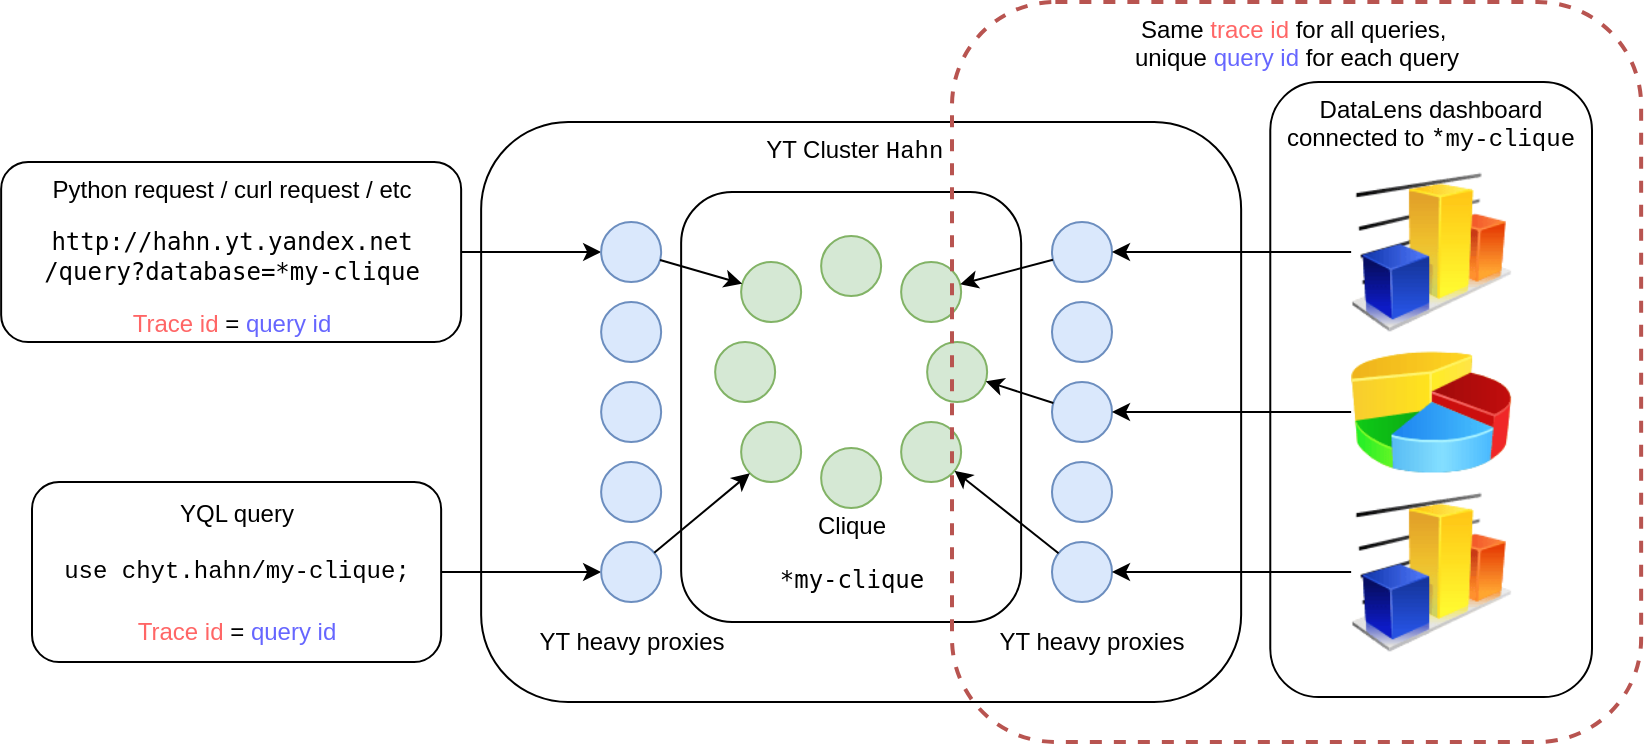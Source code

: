 <mxfile version="12.7.0" type="device" pages="2"><diagram id="E6HP-BdUFiGKaWZftfLU" name="Page-1"><mxGraphModel dx="1006" dy="1658" grid="1" gridSize="10" guides="1" tooltips="1" connect="1" arrows="1" fold="1" page="1" pageScale="1" pageWidth="850" pageHeight="1100" math="0" shadow="0"><root><mxCell id="0"/><mxCell id="1" parent="0"/><mxCell id="5rjUN3mEvSzzfF9PLUGD-11" value="YT Cluster &lt;font face=&quot;Courier New&quot;&gt;Hahn&amp;nbsp;&lt;br&gt;&lt;/font&gt;" style="rounded=1;whiteSpace=wrap;html=1;verticalAlign=top;" parent="1" vertex="1"><mxGeometry x="254.57" y="60" width="380" height="290" as="geometry"/></mxCell><mxCell id="5rjUN3mEvSzzfF9PLUGD-36" style="rounded=0;orthogonalLoop=1;jettySize=auto;html=1;" parent="1" source="5rjUN3mEvSzzfF9PLUGD-3" target="5rjUN3mEvSzzfF9PLUGD-15" edge="1"><mxGeometry relative="1" as="geometry"/></mxCell><mxCell id="5rjUN3mEvSzzfF9PLUGD-3" value="YQL query&lt;br&gt;&lt;br&gt;&lt;font face=&quot;Courier New&quot;&gt;use chyt.hahn/my-clique;&lt;br&gt;&lt;br&gt;&lt;/font&gt;&lt;font face=&quot;Helvetica&quot; color=&quot;#ff6666&quot; style=&quot;white-space: pre&quot;&gt;Trace id &lt;/font&gt;&lt;span&gt;=&amp;nbsp;&lt;/span&gt;&lt;font color=&quot;#6666ff&quot;&gt;query id&lt;/font&gt;" style="rounded=1;whiteSpace=wrap;html=1;" parent="1" vertex="1"><mxGeometry x="30" y="240" width="204.57" height="90" as="geometry"/></mxCell><mxCell id="5rjUN3mEvSzzfF9PLUGD-37" style="edgeStyle=none;rounded=0;orthogonalLoop=1;jettySize=auto;html=1;" parent="1" source="5rjUN3mEvSzzfF9PLUGD-4" target="5rjUN3mEvSzzfF9PLUGD-25" edge="1"><mxGeometry relative="1" as="geometry"/></mxCell><mxCell id="5rjUN3mEvSzzfF9PLUGD-4" value="Python request / curl request / etc&lt;br&gt;&lt;pre&gt;http://hahn.yt.yandex.net&lt;br&gt;/query?database=*my-clique&lt;br&gt;&lt;p&gt;&lt;font face=&quot;Helvetica&quot; color=&quot;#ff6666&quot;&gt;Trace id &lt;/font&gt;&lt;span style=&quot;font-family: &amp;#34;helvetica&amp;#34; ; white-space: normal&quot;&gt;=&amp;nbsp;&lt;/span&gt;&lt;font color=&quot;#6666ff&quot; style=&quot;font-family: &amp;#34;helvetica&amp;#34; ; white-space: normal&quot;&gt;&lt;font face=&quot;Helvetica&quot;&gt;query id&lt;/font&gt;&lt;/font&gt;&lt;/p&gt;&lt;/pre&gt;" style="rounded=1;whiteSpace=wrap;html=1;verticalAlign=top;align=center;" parent="1" vertex="1"><mxGeometry x="14.57" y="80" width="230" height="90" as="geometry"/></mxCell><mxCell id="5rjUN3mEvSzzfF9PLUGD-13" value="YT heavy proxies" style="text;html=1;strokeColor=none;fillColor=none;align=center;verticalAlign=middle;whiteSpace=wrap;rounded=0;dashed=1;" parent="1" vertex="1"><mxGeometry x="279.57" y="310" width="100" height="20" as="geometry"/></mxCell><mxCell id="5rjUN3mEvSzzfF9PLUGD-15" value="" style="ellipse;whiteSpace=wrap;html=1;aspect=fixed;fillColor=#dae8fc;strokeColor=#6c8ebf;" parent="1" vertex="1"><mxGeometry x="314.57" y="270" width="30" height="30" as="geometry"/></mxCell><mxCell id="5rjUN3mEvSzzfF9PLUGD-16" value="" style="ellipse;whiteSpace=wrap;html=1;aspect=fixed;fillColor=#dae8fc;strokeColor=#6c8ebf;" parent="1" vertex="1"><mxGeometry x="314.57" y="190" width="30" height="30" as="geometry"/></mxCell><mxCell id="5rjUN3mEvSzzfF9PLUGD-23" value="" style="ellipse;whiteSpace=wrap;html=1;aspect=fixed;fillColor=#dae8fc;strokeColor=#6c8ebf;" parent="1" vertex="1"><mxGeometry x="540" y="110" width="30" height="30" as="geometry"/></mxCell><mxCell id="5rjUN3mEvSzzfF9PLUGD-25" value="" style="ellipse;whiteSpace=wrap;html=1;aspect=fixed;fillColor=#dae8fc;strokeColor=#6c8ebf;" parent="1" vertex="1"><mxGeometry x="314.57" y="110" width="30" height="30" as="geometry"/></mxCell><mxCell id="5rjUN3mEvSzzfF9PLUGD-26" value="" style="ellipse;whiteSpace=wrap;html=1;aspect=fixed;fillColor=#dae8fc;strokeColor=#6c8ebf;" parent="1" vertex="1"><mxGeometry x="314.57" y="150" width="30" height="30" as="geometry"/></mxCell><mxCell id="5rjUN3mEvSzzfF9PLUGD-27" value="" style="ellipse;whiteSpace=wrap;html=1;aspect=fixed;fillColor=#dae8fc;strokeColor=#6c8ebf;" parent="1" vertex="1"><mxGeometry x="314.57" y="230" width="30" height="30" as="geometry"/></mxCell><mxCell id="5rjUN3mEvSzzfF9PLUGD-28" value="" style="ellipse;whiteSpace=wrap;html=1;aspect=fixed;fillColor=#dae8fc;strokeColor=#6c8ebf;" parent="1" vertex="1"><mxGeometry x="540" y="190" width="30" height="30" as="geometry"/></mxCell><mxCell id="5rjUN3mEvSzzfF9PLUGD-29" value="" style="ellipse;whiteSpace=wrap;html=1;aspect=fixed;fillColor=#dae8fc;strokeColor=#6c8ebf;" parent="1" vertex="1"><mxGeometry x="540" y="270" width="30" height="30" as="geometry"/></mxCell><mxCell id="5rjUN3mEvSzzfF9PLUGD-30" value="" style="ellipse;whiteSpace=wrap;html=1;aspect=fixed;fillColor=#dae8fc;strokeColor=#6c8ebf;" parent="1" vertex="1"><mxGeometry x="540" y="230" width="30" height="30" as="geometry"/></mxCell><mxCell id="5rjUN3mEvSzzfF9PLUGD-31" value="" style="ellipse;whiteSpace=wrap;html=1;aspect=fixed;fillColor=#dae8fc;strokeColor=#6c8ebf;" parent="1" vertex="1"><mxGeometry x="540" y="150" width="30" height="30" as="geometry"/></mxCell><mxCell id="5rjUN3mEvSzzfF9PLUGD-6" value="DataLens dashboard&lt;br&gt;connected to &lt;font face=&quot;Courier New&quot;&gt;*my-clique&lt;/font&gt;" style="rounded=1;whiteSpace=wrap;html=1;verticalAlign=top;" parent="1" vertex="1"><mxGeometry x="649.14" y="40" width="160.86" height="307.5" as="geometry"/></mxCell><mxCell id="5rjUN3mEvSzzfF9PLUGD-7" value="" style="image;html=1;labelBackgroundColor=#ffffff;image=img/lib/clip_art/finance/Graph_128x128.png" parent="1" vertex="1"><mxGeometry x="689.57" y="85" width="80" height="80" as="geometry"/></mxCell><mxCell id="5rjUN3mEvSzzfF9PLUGD-8" value="" style="image;html=1;labelBackgroundColor=#ffffff;image=img/lib/clip_art/finance/Pie_Chart_128x128.png" parent="1" vertex="1"><mxGeometry x="689.57" y="165" width="80" height="80" as="geometry"/></mxCell><mxCell id="5rjUN3mEvSzzfF9PLUGD-9" value="" style="image;html=1;labelBackgroundColor=#ffffff;image=img/lib/clip_art/finance/Graph_128x128.png" parent="1" vertex="1"><mxGeometry x="689.57" y="245" width="80" height="80" as="geometry"/></mxCell><mxCell id="5rjUN3mEvSzzfF9PLUGD-38" style="edgeStyle=none;rounded=0;orthogonalLoop=1;jettySize=auto;html=1;exitX=0;exitY=0.5;exitDx=0;exitDy=0;entryX=1;entryY=0.5;entryDx=0;entryDy=0;" parent="1" source="5rjUN3mEvSzzfF9PLUGD-7" target="5rjUN3mEvSzzfF9PLUGD-23" edge="1"><mxGeometry relative="1" as="geometry"/></mxCell><mxCell id="5rjUN3mEvSzzfF9PLUGD-39" style="edgeStyle=none;rounded=0;orthogonalLoop=1;jettySize=auto;html=1;exitX=0;exitY=0.5;exitDx=0;exitDy=0;entryX=1;entryY=0.5;entryDx=0;entryDy=0;" parent="1" source="5rjUN3mEvSzzfF9PLUGD-8" target="5rjUN3mEvSzzfF9PLUGD-28" edge="1"><mxGeometry relative="1" as="geometry"/></mxCell><mxCell id="5rjUN3mEvSzzfF9PLUGD-40" style="edgeStyle=none;rounded=0;orthogonalLoop=1;jettySize=auto;html=1;entryX=1;entryY=0.5;entryDx=0;entryDy=0;" parent="1" source="5rjUN3mEvSzzfF9PLUGD-9" target="5rjUN3mEvSzzfF9PLUGD-29" edge="1"><mxGeometry relative="1" as="geometry"/></mxCell><mxCell id="5rjUN3mEvSzzfF9PLUGD-61" value="YT heavy proxies" style="text;html=1;strokeColor=none;fillColor=none;align=center;verticalAlign=middle;whiteSpace=wrap;rounded=0;dashed=1;" parent="1" vertex="1"><mxGeometry x="510" y="310" width="100" height="20" as="geometry"/></mxCell><mxCell id="5rjUN3mEvSzzfF9PLUGD-56" value="" style="group" parent="1" vertex="1" connectable="0"><mxGeometry x="374.57" y="115" width="150" height="195" as="geometry"/></mxCell><mxCell id="5rjUN3mEvSzzfF9PLUGD-50" value="&lt;pre&gt;&lt;p&gt;&lt;font face=&quot;Helvetica&quot;&gt;Clique&lt;/font&gt;&lt;/p&gt;*my-clique&lt;/pre&gt;" style="rounded=1;whiteSpace=wrap;html=1;verticalAlign=bottom;" parent="5rjUN3mEvSzzfF9PLUGD-56" vertex="1"><mxGeometry x="-20" y="-20" width="170" height="215" as="geometry"/></mxCell><mxCell id="5rjUN3mEvSzzfF9PLUGD-42" value="" style="ellipse;whiteSpace=wrap;html=1;aspect=fixed;fillColor=#d5e8d4;strokeColor=#82b366;" parent="5rjUN3mEvSzzfF9PLUGD-56" vertex="1"><mxGeometry x="10" y="15" width="30" height="30" as="geometry"/></mxCell><mxCell id="5rjUN3mEvSzzfF9PLUGD-43" value="" style="ellipse;whiteSpace=wrap;html=1;aspect=fixed;fillColor=#d5e8d4;strokeColor=#82b366;" parent="5rjUN3mEvSzzfF9PLUGD-56" vertex="1"><mxGeometry x="50" y="2" width="30" height="30" as="geometry"/></mxCell><mxCell id="5rjUN3mEvSzzfF9PLUGD-44" value="" style="ellipse;whiteSpace=wrap;html=1;aspect=fixed;fillColor=#d5e8d4;strokeColor=#82b366;" parent="5rjUN3mEvSzzfF9PLUGD-56" vertex="1"><mxGeometry x="90" y="15" width="30" height="30" as="geometry"/></mxCell><mxCell id="5rjUN3mEvSzzfF9PLUGD-45" value="" style="ellipse;whiteSpace=wrap;html=1;aspect=fixed;fillColor=#d5e8d4;strokeColor=#82b366;" parent="5rjUN3mEvSzzfF9PLUGD-56" vertex="1"><mxGeometry x="-3" y="55" width="30" height="30" as="geometry"/></mxCell><mxCell id="5rjUN3mEvSzzfF9PLUGD-46" value="" style="ellipse;whiteSpace=wrap;html=1;aspect=fixed;fillColor=#d5e8d4;strokeColor=#82b366;" parent="5rjUN3mEvSzzfF9PLUGD-56" vertex="1"><mxGeometry x="90" y="95" width="30" height="30" as="geometry"/></mxCell><mxCell id="5rjUN3mEvSzzfF9PLUGD-47" value="" style="ellipse;whiteSpace=wrap;html=1;aspect=fixed;fillColor=#d5e8d4;strokeColor=#82b366;" parent="5rjUN3mEvSzzfF9PLUGD-56" vertex="1"><mxGeometry x="50" y="108" width="30" height="30" as="geometry"/></mxCell><mxCell id="5rjUN3mEvSzzfF9PLUGD-48" value="" style="ellipse;whiteSpace=wrap;html=1;aspect=fixed;fillColor=#d5e8d4;strokeColor=#82b366;" parent="5rjUN3mEvSzzfF9PLUGD-56" vertex="1"><mxGeometry x="103" y="55" width="30" height="30" as="geometry"/></mxCell><mxCell id="5rjUN3mEvSzzfF9PLUGD-49" value="" style="ellipse;whiteSpace=wrap;html=1;aspect=fixed;fillColor=#d5e8d4;strokeColor=#82b366;" parent="5rjUN3mEvSzzfF9PLUGD-56" vertex="1"><mxGeometry x="10" y="95" width="30" height="30" as="geometry"/></mxCell><mxCell id="5rjUN3mEvSzzfF9PLUGD-55" style="edgeStyle=none;rounded=0;orthogonalLoop=1;jettySize=auto;html=1;entryX=0;entryY=1;entryDx=0;entryDy=0;" parent="1" source="5rjUN3mEvSzzfF9PLUGD-15" target="5rjUN3mEvSzzfF9PLUGD-49" edge="1"><mxGeometry relative="1" as="geometry"><mxPoint x="384.57" y="220" as="targetPoint"/></mxGeometry></mxCell><mxCell id="5rjUN3mEvSzzfF9PLUGD-54" style="edgeStyle=none;rounded=0;orthogonalLoop=1;jettySize=auto;html=1;" parent="1" source="5rjUN3mEvSzzfF9PLUGD-25" target="5rjUN3mEvSzzfF9PLUGD-42" edge="1"><mxGeometry relative="1" as="geometry"><mxPoint x="334.57" y="90" as="sourcePoint"/></mxGeometry></mxCell><mxCell id="5rjUN3mEvSzzfF9PLUGD-51" style="edgeStyle=none;rounded=0;orthogonalLoop=1;jettySize=auto;html=1;" parent="1" source="5rjUN3mEvSzzfF9PLUGD-23" target="5rjUN3mEvSzzfF9PLUGD-44" edge="1"><mxGeometry relative="1" as="geometry"/></mxCell><mxCell id="5rjUN3mEvSzzfF9PLUGD-62" style="edgeStyle=none;rounded=0;orthogonalLoop=1;jettySize=auto;html=1;" parent="1" source="5rjUN3mEvSzzfF9PLUGD-28" target="5rjUN3mEvSzzfF9PLUGD-48" edge="1"><mxGeometry relative="1" as="geometry"/></mxCell><mxCell id="5rjUN3mEvSzzfF9PLUGD-53" style="edgeStyle=none;rounded=0;orthogonalLoop=1;jettySize=auto;html=1;" parent="1" source="5rjUN3mEvSzzfF9PLUGD-29" target="5rjUN3mEvSzzfF9PLUGD-46" edge="1"><mxGeometry relative="1" as="geometry"/></mxCell><mxCell id="5rjUN3mEvSzzfF9PLUGD-66" value="&lt;span style=&quot;white-space: normal&quot;&gt;Same &lt;font color=&quot;#ff6666&quot;&gt;trace id&lt;/font&gt; for all queries,&amp;nbsp;&lt;/span&gt;&lt;br style=&quot;white-space: normal&quot;&gt;&lt;span style=&quot;white-space: normal&quot;&gt;unique &lt;font color=&quot;#6666ff&quot;&gt;query id&lt;/font&gt; for each query&lt;/span&gt;" style="rounded=1;whiteSpace=wrap;html=1;fillColor=none;strokeColor=#b85450;dashed=1;strokeWidth=2;verticalAlign=top;" parent="1" vertex="1"><mxGeometry x="490" width="344.57" height="370" as="geometry"/></mxCell></root></mxGraphModel></diagram><diagram id="N2XRCeqmINrS0JdPIC1Q" name="Page-2"><mxGraphModel dx="982" dy="545" grid="1" gridSize="10" guides="1" tooltips="1" connect="1" arrows="1" fold="1" page="1" pageScale="1" pageWidth="850" pageHeight="1100" math="0" shadow="0"><root><mxCell id="sblOLTz3TRnqmRi150an-0"/><mxCell id="sblOLTz3TRnqmRi150an-1" parent="sblOLTz3TRnqmRi150an-0"/><mxCell id="CvsbB0u-JNr7kAAiWtOM-25" value="&lt;pre&gt;&lt;p&gt;&lt;font face=&quot;Helvetica&quot;&gt;Clique&lt;/font&gt;&lt;/p&gt;*my-clique&lt;/pre&gt;" style="rounded=1;whiteSpace=wrap;html=1;verticalAlign=bottom;" vertex="1" parent="sblOLTz3TRnqmRi150an-1"><mxGeometry x="263.199" y="10" width="320" height="350" as="geometry"/></mxCell><mxCell id="CvsbB0u-JNr7kAAiWtOM-26" value="" style="ellipse;whiteSpace=wrap;html=1;aspect=fixed;fillColor=#d5e8d4;strokeColor=#82b366;" vertex="1" parent="sblOLTz3TRnqmRi150an-1"><mxGeometry x="341.894" y="111.366" width="25" height="25" as="geometry"/></mxCell><mxCell id="CvsbB0u-JNr7kAAiWtOM-27" value="" style="ellipse;whiteSpace=wrap;html=1;aspect=fixed;fillColor=#d5e8d4;strokeColor=#82b366;" vertex="1" parent="sblOLTz3TRnqmRi150an-1"><mxGeometry x="407.831" y="89.937" width="25" height="25" as="geometry"/></mxCell><mxCell id="CvsbB0u-JNr7kAAiWtOM-28" value="" style="ellipse;whiteSpace=wrap;html=1;aspect=fixed;fillColor=#d5e8d4;strokeColor=#82b366;" vertex="1" parent="sblOLTz3TRnqmRi150an-1"><mxGeometry x="473.768" y="111.366" width="25" height="25" as="geometry"/></mxCell><mxCell id="CvsbB0u-JNr7kAAiWtOM-29" value="" style="ellipse;whiteSpace=wrap;html=1;aspect=fixed;fillColor=#d5e8d4;strokeColor=#82b366;" vertex="1" parent="sblOLTz3TRnqmRi150an-1"><mxGeometry x="320.464" y="177.303" width="25" height="25" as="geometry"/></mxCell><mxCell id="CvsbB0u-JNr7kAAiWtOM-30" value="" style="ellipse;whiteSpace=wrap;html=1;aspect=fixed;fillColor=#d5e8d4;strokeColor=#82b366;" vertex="1" parent="sblOLTz3TRnqmRi150an-1"><mxGeometry x="473.768" y="243.239" width="25" height="25" as="geometry"/></mxCell><mxCell id="CvsbB0u-JNr7kAAiWtOM-32" value="" style="ellipse;whiteSpace=wrap;html=1;aspect=fixed;fillColor=#d5e8d4;strokeColor=#82b366;" vertex="1" parent="sblOLTz3TRnqmRi150an-1"><mxGeometry x="495.198" y="177.303" width="25" height="25" as="geometry"/></mxCell><mxCell id="CvsbB0u-JNr7kAAiWtOM-33" value="" style="ellipse;whiteSpace=wrap;html=1;aspect=fixed;fillColor=#d5e8d4;strokeColor=#82b366;" vertex="1" parent="sblOLTz3TRnqmRi150an-1"><mxGeometry x="341.894" y="243.239" width="25" height="25" as="geometry"/></mxCell><mxCell id="CvsbB0u-JNr7kAAiWtOM-41" value="" style="ellipse;whiteSpace=wrap;html=1;aspect=fixed;fillColor=#d5e8d4;strokeColor=#82b366;" vertex="1" parent="sblOLTz3TRnqmRi150an-1"><mxGeometry x="407.831" y="264.668" width="25" height="25" as="geometry"/></mxCell><mxCell id="w3fDEzrjiLu58C-LTdxr-3" value="" style="endArrow=classic;html=1;strokeColor=#BFA34D;" edge="1" parent="sblOLTz3TRnqmRi150an-1" source="CvsbB0u-JNr7kAAiWtOM-29" target="CvsbB0u-JNr7kAAiWtOM-32"><mxGeometry width="50" height="50" relative="1" as="geometry"><mxPoint x="366.89" y="214.8" as="sourcePoint"/><mxPoint x="416.89" y="164.8" as="targetPoint"/></mxGeometry></mxCell><mxCell id="w3fDEzrjiLu58C-LTdxr-4" value="" style="endArrow=classic;html=1;strokeColor=#BFA34D;" edge="1" parent="sblOLTz3TRnqmRi150an-1" source="CvsbB0u-JNr7kAAiWtOM-29" target="CvsbB0u-JNr7kAAiWtOM-33"><mxGeometry width="50" height="50" relative="1" as="geometry"><mxPoint x="170" y="450" as="sourcePoint"/><mxPoint x="220" y="400" as="targetPoint"/></mxGeometry></mxCell><mxCell id="w3fDEzrjiLu58C-LTdxr-8" value="Each secondary query has its own unique&amp;nbsp;&lt;font color=&quot;#6666ff&quot;&gt;query id&lt;/font&gt;&amp;nbsp;&lt;br&gt;but also remembers query id of the initial query.&lt;br&gt;Initial &amp;amp; all secondary queries share same &lt;font color=&quot;#ff6666&quot;&gt;trace id&lt;/font&gt;" style="text;html=1;" vertex="1" parent="sblOLTz3TRnqmRi150an-1"><mxGeometry x="285.33" y="20" width="270" height="60" as="geometry"/></mxCell><mxCell id="VHFoj0UpVWL8StaZT4GF-4" value="&lt;span style=&quot;font-family: &amp;#34;courier new&amp;#34;&quot;&gt;QueryKind: &lt;font color=&quot;#bfa34d&quot;&gt;SecondaryQuery&lt;/font&gt;&lt;/span&gt;&lt;br style=&quot;font-family: &amp;#34;courier new&amp;#34;&quot;&gt;&lt;font face=&quot;Courier New&quot; color=&quot;#6666ff&quot;&gt;InitialQueryId: 123-456-789-abc&lt;br&gt;QueryId: 159-26a-37b-48c&lt;/font&gt;" style="text;html=1;fillColor=none;" vertex="1" parent="sblOLTz3TRnqmRi150an-1"><mxGeometry x="353.89" y="128" width="179" height="60" as="geometry"/></mxCell><mxCell id="VHFoj0UpVWL8StaZT4GF-1" value="&lt;font face=&quot;Courier New&quot;&gt;QueryKind: &lt;font color=&quot;#009900&quot;&gt;InitialQuery&lt;/font&gt;&lt;br&gt;&lt;font color=&quot;#6666ff&quot;&gt;QueryId: 123-456-789-abc&lt;/font&gt;&lt;/font&gt;" style="text;html=1;fillColor=#ffffff;" vertex="1" parent="sblOLTz3TRnqmRi150an-1"><mxGeometry x="105.33" y="148" width="180" height="40" as="geometry"/></mxCell><mxCell id="VHFoj0UpVWL8StaZT4GF-0" value="" style="endArrow=classic;html=1;strokeColor=#009900;" edge="1" parent="sblOLTz3TRnqmRi150an-1" target="CvsbB0u-JNr7kAAiWtOM-29"><mxGeometry width="50" height="50" relative="1" as="geometry"><mxPoint x="100" y="191" as="sourcePoint"/><mxPoint x="310" y="400" as="targetPoint"/></mxGeometry></mxCell><mxCell id="VHFoj0UpVWL8StaZT4GF-5" value="" style="endArrow=classic;html=1;strokeColor=#BFA34D;" edge="1" parent="sblOLTz3TRnqmRi150an-1" source="CvsbB0u-JNr7kAAiWtOM-29" target="CvsbB0u-JNr7kAAiWtOM-41"><mxGeometry width="50" height="50" relative="1" as="geometry"><mxPoint x="346.764" y="211.711" as="sourcePoint"/><mxPoint x="360.565" y="253.84" as="targetPoint"/></mxGeometry></mxCell><mxCell id="VHFoj0UpVWL8StaZT4GF-6" value="" style="endArrow=classic;html=1;strokeColor=#BFA34D;" edge="1" parent="sblOLTz3TRnqmRi150an-1" source="CvsbB0u-JNr7kAAiWtOM-29" target="CvsbB0u-JNr7kAAiWtOM-30"><mxGeometry width="50" height="50" relative="1" as="geometry"><mxPoint x="356.764" y="221.711" as="sourcePoint"/><mxPoint x="370.565" y="263.84" as="targetPoint"/></mxGeometry></mxCell><mxCell id="VHFoj0UpVWL8StaZT4GF-7" value="" style="rounded=1;whiteSpace=wrap;html=1;dashed=1;strokeWidth=2;fillColor=none;strokeColor=#b85450;" vertex="1" parent="sblOLTz3TRnqmRi150an-1"><mxGeometry x="70" y="110" width="530" height="190" as="geometry"/></mxCell><mxCell id="VHFoj0UpVWL8StaZT4GF-9" value="&lt;font color=&quot;#ff6666&quot;&gt;TraceId: fed-bca-987-654&lt;/font&gt;" style="text;html=1;fontFamily=Courier New;fillColor=#ffffff;" vertex="1" parent="sblOLTz3TRnqmRi150an-1"><mxGeometry x="105.33" y="270" width="160" height="20" as="geometry"/></mxCell></root></mxGraphModel></diagram></mxfile>